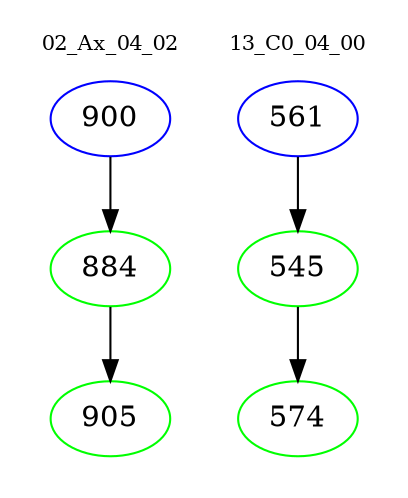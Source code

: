 digraph{
subgraph cluster_0 {
color = white
label = "02_Ax_04_02";
fontsize=10;
T0_900 [label="900", color="blue"]
T0_900 -> T0_884 [color="black"]
T0_884 [label="884", color="green"]
T0_884 -> T0_905 [color="black"]
T0_905 [label="905", color="green"]
}
subgraph cluster_1 {
color = white
label = "13_C0_04_00";
fontsize=10;
T1_561 [label="561", color="blue"]
T1_561 -> T1_545 [color="black"]
T1_545 [label="545", color="green"]
T1_545 -> T1_574 [color="black"]
T1_574 [label="574", color="green"]
}
}
